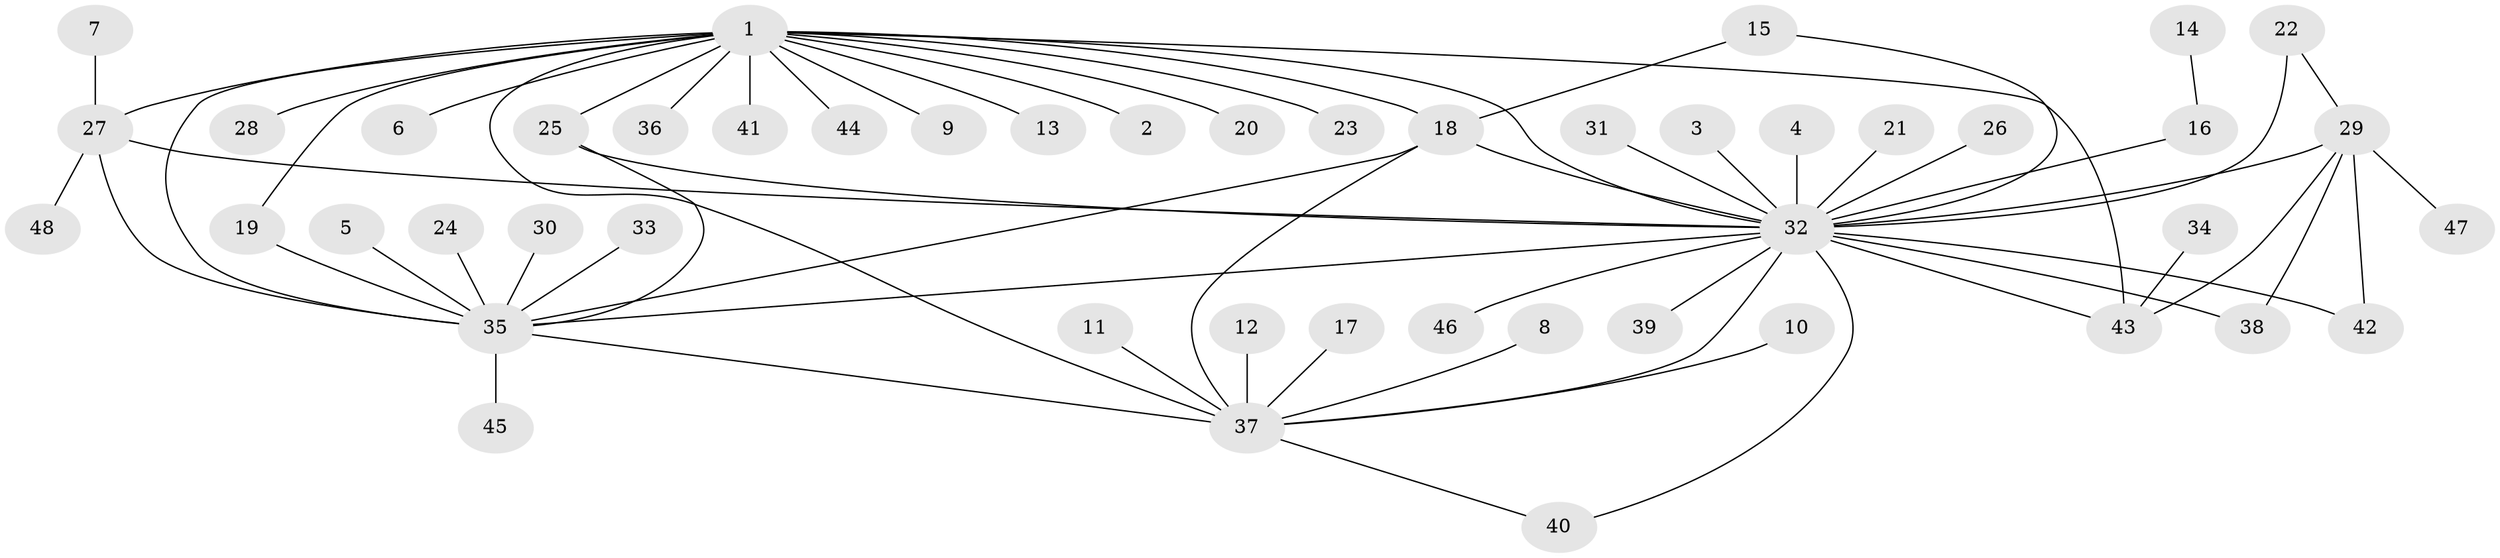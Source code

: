 // original degree distribution, {13: 0.010416666666666666, 14: 0.010416666666666666, 4: 0.020833333333333332, 23: 0.010416666666666666, 15: 0.010416666666666666, 2: 0.23958333333333334, 1: 0.5104166666666666, 5: 0.020833333333333332, 10: 0.010416666666666666, 7: 0.010416666666666666, 3: 0.11458333333333333, 6: 0.03125}
// Generated by graph-tools (version 1.1) at 2025/25/03/09/25 03:25:57]
// undirected, 48 vertices, 65 edges
graph export_dot {
graph [start="1"]
  node [color=gray90,style=filled];
  1;
  2;
  3;
  4;
  5;
  6;
  7;
  8;
  9;
  10;
  11;
  12;
  13;
  14;
  15;
  16;
  17;
  18;
  19;
  20;
  21;
  22;
  23;
  24;
  25;
  26;
  27;
  28;
  29;
  30;
  31;
  32;
  33;
  34;
  35;
  36;
  37;
  38;
  39;
  40;
  41;
  42;
  43;
  44;
  45;
  46;
  47;
  48;
  1 -- 2 [weight=1.0];
  1 -- 6 [weight=1.0];
  1 -- 9 [weight=1.0];
  1 -- 13 [weight=1.0];
  1 -- 18 [weight=1.0];
  1 -- 19 [weight=1.0];
  1 -- 20 [weight=1.0];
  1 -- 23 [weight=1.0];
  1 -- 25 [weight=2.0];
  1 -- 27 [weight=1.0];
  1 -- 28 [weight=1.0];
  1 -- 32 [weight=2.0];
  1 -- 35 [weight=2.0];
  1 -- 36 [weight=1.0];
  1 -- 37 [weight=2.0];
  1 -- 41 [weight=1.0];
  1 -- 43 [weight=2.0];
  1 -- 44 [weight=1.0];
  3 -- 32 [weight=1.0];
  4 -- 32 [weight=1.0];
  5 -- 35 [weight=1.0];
  7 -- 27 [weight=1.0];
  8 -- 37 [weight=1.0];
  10 -- 37 [weight=1.0];
  11 -- 37 [weight=1.0];
  12 -- 37 [weight=1.0];
  14 -- 16 [weight=1.0];
  15 -- 18 [weight=1.0];
  15 -- 32 [weight=1.0];
  16 -- 32 [weight=1.0];
  17 -- 37 [weight=1.0];
  18 -- 32 [weight=1.0];
  18 -- 35 [weight=1.0];
  18 -- 37 [weight=1.0];
  19 -- 35 [weight=1.0];
  21 -- 32 [weight=1.0];
  22 -- 29 [weight=1.0];
  22 -- 32 [weight=2.0];
  24 -- 35 [weight=1.0];
  25 -- 32 [weight=1.0];
  25 -- 35 [weight=1.0];
  26 -- 32 [weight=1.0];
  27 -- 32 [weight=1.0];
  27 -- 35 [weight=1.0];
  27 -- 48 [weight=1.0];
  29 -- 32 [weight=1.0];
  29 -- 38 [weight=1.0];
  29 -- 42 [weight=1.0];
  29 -- 43 [weight=1.0];
  29 -- 47 [weight=1.0];
  30 -- 35 [weight=1.0];
  31 -- 32 [weight=1.0];
  32 -- 35 [weight=1.0];
  32 -- 37 [weight=1.0];
  32 -- 38 [weight=1.0];
  32 -- 39 [weight=1.0];
  32 -- 40 [weight=1.0];
  32 -- 42 [weight=1.0];
  32 -- 43 [weight=1.0];
  32 -- 46 [weight=1.0];
  33 -- 35 [weight=1.0];
  34 -- 43 [weight=1.0];
  35 -- 37 [weight=1.0];
  35 -- 45 [weight=1.0];
  37 -- 40 [weight=1.0];
}
